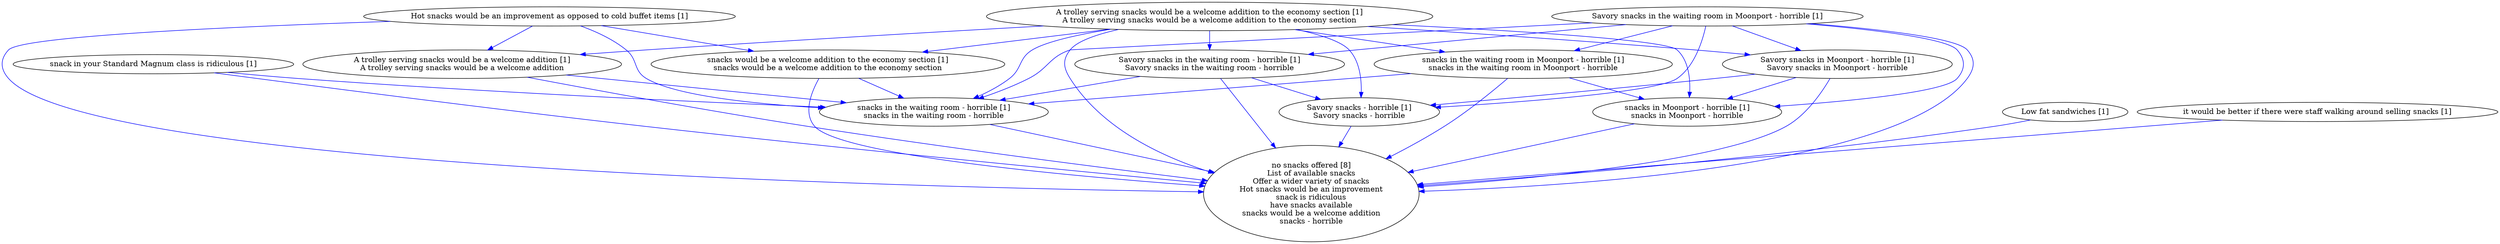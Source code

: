 digraph collapsedGraph {
"no snacks offered [8]\nList of available snacks\nOffer a wider variety of snacks\nHot snacks would be an improvement\nsnack is ridiculous\nhave snacks available\nsnacks would be a welcome addition\nsnacks - horrible""A trolley serving snacks would be a welcome addition to the economy section [1]\nA trolley serving snacks would be a welcome addition to the economy section""A trolley serving snacks would be a welcome addition [1]\nA trolley serving snacks would be a welcome addition""snacks would be a welcome addition to the economy section [1]\nsnacks would be a welcome addition to the economy section""Hot snacks would be an improvement as opposed to cold buffet items [1]""Low fat sandwiches [1]""Savory snacks in the waiting room in Moonport - horrible [1]""Savory snacks in Moonport - horrible [1]\nSavory snacks in Moonport - horrible""Savory snacks - horrible [1]\nSavory snacks - horrible""snacks in Moonport - horrible [1]\nsnacks in Moonport - horrible""Savory snacks in the waiting room - horrible [1]\nSavory snacks in the waiting room - horrible""snacks in the waiting room - horrible [1]\nsnacks in the waiting room - horrible""snacks in the waiting room in Moonport - horrible [1]\nsnacks in the waiting room in Moonport - horrible""it would be better if there were staff walking around selling snacks [1]""snack in your Standard Magnum class is ridiculous [1]""A trolley serving snacks would be a welcome addition to the economy section [1]\nA trolley serving snacks would be a welcome addition to the economy section" -> "A trolley serving snacks would be a welcome addition [1]\nA trolley serving snacks would be a welcome addition" [color=blue]
"A trolley serving snacks would be a welcome addition to the economy section [1]\nA trolley serving snacks would be a welcome addition to the economy section" -> "snacks would be a welcome addition to the economy section [1]\nsnacks would be a welcome addition to the economy section" [color=blue]
"Hot snacks would be an improvement as opposed to cold buffet items [1]" -> "A trolley serving snacks would be a welcome addition [1]\nA trolley serving snacks would be a welcome addition" [color=blue]
"Hot snacks would be an improvement as opposed to cold buffet items [1]" -> "snacks would be a welcome addition to the economy section [1]\nsnacks would be a welcome addition to the economy section" [color=blue]
"Low fat sandwiches [1]" -> "no snacks offered [8]\nList of available snacks\nOffer a wider variety of snacks\nHot snacks would be an improvement\nsnack is ridiculous\nhave snacks available\nsnacks would be a welcome addition\nsnacks - horrible" [color=blue]
"Savory snacks in the waiting room in Moonport - horrible [1]" -> "Savory snacks in Moonport - horrible [1]\nSavory snacks in Moonport - horrible" [color=blue]
"Savory snacks in Moonport - horrible [1]\nSavory snacks in Moonport - horrible" -> "Savory snacks - horrible [1]\nSavory snacks - horrible" [color=blue]
"Savory snacks in Moonport - horrible [1]\nSavory snacks in Moonport - horrible" -> "snacks in Moonport - horrible [1]\nsnacks in Moonport - horrible" [color=blue]
"Savory snacks in the waiting room in Moonport - horrible [1]" -> "Savory snacks in the waiting room - horrible [1]\nSavory snacks in the waiting room - horrible" [color=blue]
"Savory snacks in the waiting room - horrible [1]\nSavory snacks in the waiting room - horrible" -> "Savory snacks - horrible [1]\nSavory snacks - horrible" [color=blue]
"Savory snacks in the waiting room - horrible [1]\nSavory snacks in the waiting room - horrible" -> "snacks in the waiting room - horrible [1]\nsnacks in the waiting room - horrible" [color=blue]
"Savory snacks in the waiting room in Moonport - horrible [1]" -> "snacks in the waiting room in Moonport - horrible [1]\nsnacks in the waiting room in Moonport - horrible" [color=blue]
"snacks in the waiting room in Moonport - horrible [1]\nsnacks in the waiting room in Moonport - horrible" -> "snacks in Moonport - horrible [1]\nsnacks in Moonport - horrible" [color=blue]
"snacks in the waiting room in Moonport - horrible [1]\nsnacks in the waiting room in Moonport - horrible" -> "snacks in the waiting room - horrible [1]\nsnacks in the waiting room - horrible" [color=blue]
"Savory snacks in the waiting room in Moonport - horrible [1]" -> "snacks in Moonport - horrible [1]\nsnacks in Moonport - horrible" [color=blue]
"Savory snacks in the waiting room in Moonport - horrible [1]" -> "Savory snacks - horrible [1]\nSavory snacks - horrible" [color=blue]
"Savory snacks in the waiting room in Moonport - horrible [1]" -> "snacks in the waiting room - horrible [1]\nsnacks in the waiting room - horrible" [color=blue]
"Hot snacks would be an improvement as opposed to cold buffet items [1]" -> "snacks in the waiting room - horrible [1]\nsnacks in the waiting room - horrible" [color=blue]
"A trolley serving snacks would be a welcome addition [1]\nA trolley serving snacks would be a welcome addition" -> "snacks in the waiting room - horrible [1]\nsnacks in the waiting room - horrible" [color=blue]
"snacks would be a welcome addition to the economy section [1]\nsnacks would be a welcome addition to the economy section" -> "snacks in the waiting room - horrible [1]\nsnacks in the waiting room - horrible" [color=blue]
"A trolley serving snacks would be a welcome addition to the economy section [1]\nA trolley serving snacks would be a welcome addition to the economy section" -> "snacks in the waiting room in Moonport - horrible [1]\nsnacks in the waiting room in Moonport - horrible" [color=blue]
"A trolley serving snacks would be a welcome addition to the economy section [1]\nA trolley serving snacks would be a welcome addition to the economy section" -> "Savory snacks in Moonport - horrible [1]\nSavory snacks in Moonport - horrible" [color=blue]
"A trolley serving snacks would be a welcome addition to the economy section [1]\nA trolley serving snacks would be a welcome addition to the economy section" -> "Savory snacks in the waiting room - horrible [1]\nSavory snacks in the waiting room - horrible" [color=blue]
"A trolley serving snacks would be a welcome addition to the economy section [1]\nA trolley serving snacks would be a welcome addition to the economy section" -> "snacks in Moonport - horrible [1]\nsnacks in Moonport - horrible" [color=blue]
"A trolley serving snacks would be a welcome addition to the economy section [1]\nA trolley serving snacks would be a welcome addition to the economy section" -> "Savory snacks - horrible [1]\nSavory snacks - horrible" [color=blue]
"A trolley serving snacks would be a welcome addition to the economy section [1]\nA trolley serving snacks would be a welcome addition to the economy section" -> "snacks in the waiting room - horrible [1]\nsnacks in the waiting room - horrible" [color=blue]
"snacks would be a welcome addition to the economy section [1]\nsnacks would be a welcome addition to the economy section" -> "no snacks offered [8]\nList of available snacks\nOffer a wider variety of snacks\nHot snacks would be an improvement\nsnack is ridiculous\nhave snacks available\nsnacks would be a welcome addition\nsnacks - horrible" [color=blue]
"Hot snacks would be an improvement as opposed to cold buffet items [1]" -> "no snacks offered [8]\nList of available snacks\nOffer a wider variety of snacks\nHot snacks would be an improvement\nsnack is ridiculous\nhave snacks available\nsnacks would be a welcome addition\nsnacks - horrible" [color=blue]
"Savory snacks in the waiting room in Moonport - horrible [1]" -> "no snacks offered [8]\nList of available snacks\nOffer a wider variety of snacks\nHot snacks would be an improvement\nsnack is ridiculous\nhave snacks available\nsnacks would be a welcome addition\nsnacks - horrible" [color=blue]
"Savory snacks in Moonport - horrible [1]\nSavory snacks in Moonport - horrible" -> "no snacks offered [8]\nList of available snacks\nOffer a wider variety of snacks\nHot snacks would be an improvement\nsnack is ridiculous\nhave snacks available\nsnacks would be a welcome addition\nsnacks - horrible" [color=blue]
"Savory snacks - horrible [1]\nSavory snacks - horrible" -> "no snacks offered [8]\nList of available snacks\nOffer a wider variety of snacks\nHot snacks would be an improvement\nsnack is ridiculous\nhave snacks available\nsnacks would be a welcome addition\nsnacks - horrible" [color=blue]
"snacks in Moonport - horrible [1]\nsnacks in Moonport - horrible" -> "no snacks offered [8]\nList of available snacks\nOffer a wider variety of snacks\nHot snacks would be an improvement\nsnack is ridiculous\nhave snacks available\nsnacks would be a welcome addition\nsnacks - horrible" [color=blue]
"Savory snacks in the waiting room - horrible [1]\nSavory snacks in the waiting room - horrible" -> "no snacks offered [8]\nList of available snacks\nOffer a wider variety of snacks\nHot snacks would be an improvement\nsnack is ridiculous\nhave snacks available\nsnacks would be a welcome addition\nsnacks - horrible" [color=blue]
"snacks in the waiting room - horrible [1]\nsnacks in the waiting room - horrible" -> "no snacks offered [8]\nList of available snacks\nOffer a wider variety of snacks\nHot snacks would be an improvement\nsnack is ridiculous\nhave snacks available\nsnacks would be a welcome addition\nsnacks - horrible" [color=blue]
"snacks in the waiting room in Moonport - horrible [1]\nsnacks in the waiting room in Moonport - horrible" -> "no snacks offered [8]\nList of available snacks\nOffer a wider variety of snacks\nHot snacks would be an improvement\nsnack is ridiculous\nhave snacks available\nsnacks would be a welcome addition\nsnacks - horrible" [color=blue]
"it would be better if there were staff walking around selling snacks [1]" -> "no snacks offered [8]\nList of available snacks\nOffer a wider variety of snacks\nHot snacks would be an improvement\nsnack is ridiculous\nhave snacks available\nsnacks would be a welcome addition\nsnacks - horrible" [color=blue]
"A trolley serving snacks would be a welcome addition to the economy section [1]\nA trolley serving snacks would be a welcome addition to the economy section" -> "no snacks offered [8]\nList of available snacks\nOffer a wider variety of snacks\nHot snacks would be an improvement\nsnack is ridiculous\nhave snacks available\nsnacks would be a welcome addition\nsnacks - horrible" [color=blue]
"A trolley serving snacks would be a welcome addition [1]\nA trolley serving snacks would be a welcome addition" -> "no snacks offered [8]\nList of available snacks\nOffer a wider variety of snacks\nHot snacks would be an improvement\nsnack is ridiculous\nhave snacks available\nsnacks would be a welcome addition\nsnacks - horrible" [color=blue]
"snack in your Standard Magnum class is ridiculous [1]" -> "snacks in the waiting room - horrible [1]\nsnacks in the waiting room - horrible" [color=blue]
"snack in your Standard Magnum class is ridiculous [1]" -> "no snacks offered [8]\nList of available snacks\nOffer a wider variety of snacks\nHot snacks would be an improvement\nsnack is ridiculous\nhave snacks available\nsnacks would be a welcome addition\nsnacks - horrible" [color=blue]
}